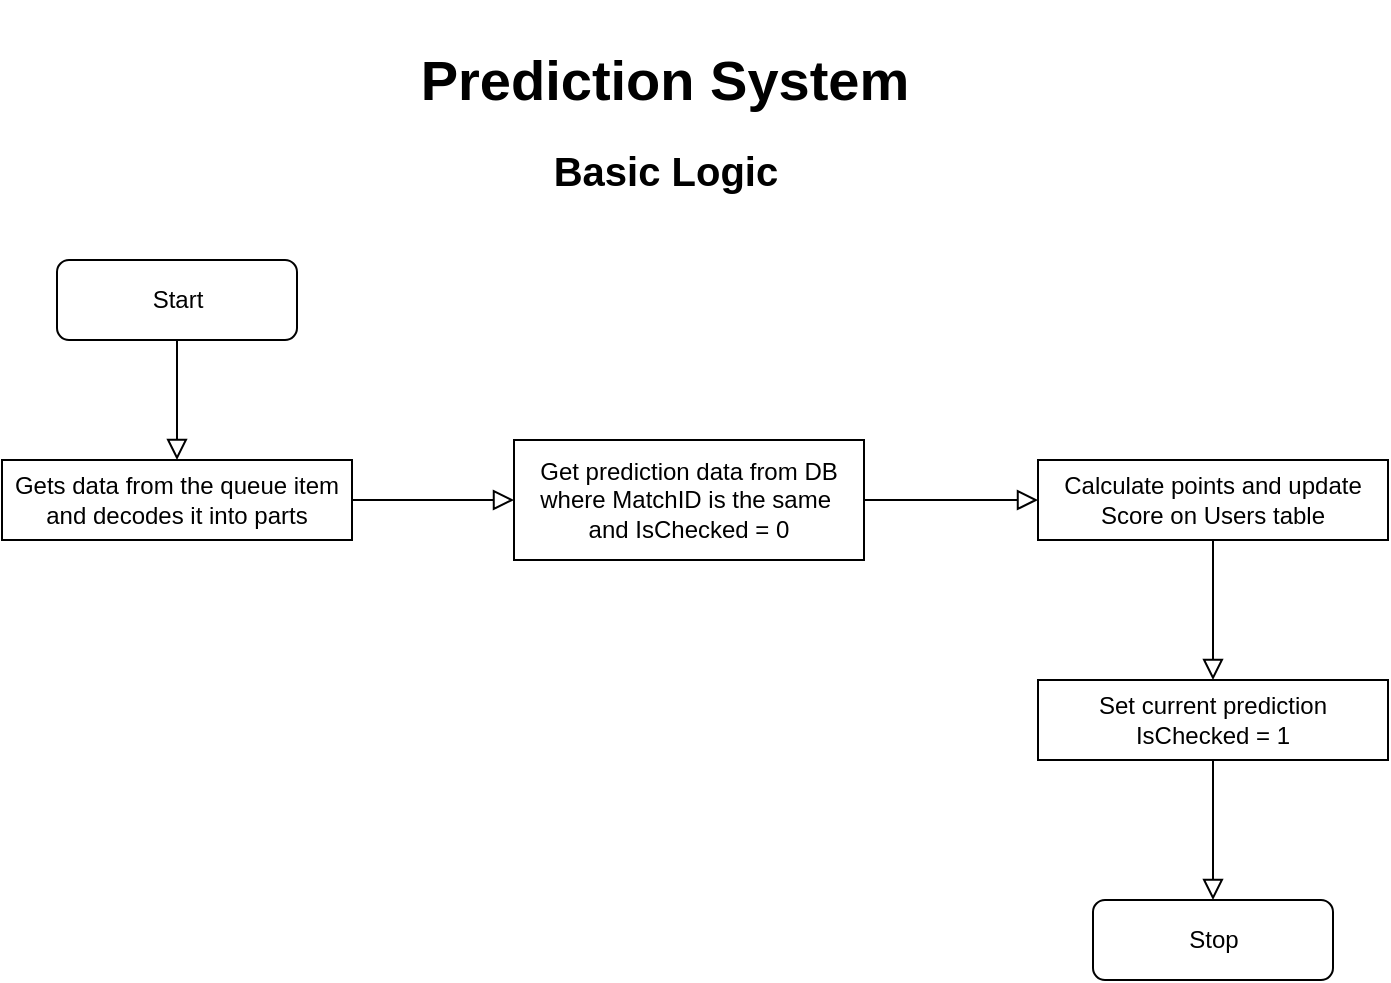 <mxfile version="22.1.2" type="device">
  <diagram name="Page-1" id="Vb5jXJoNymonM7LCBHy4">
    <mxGraphModel dx="1219" dy="713" grid="1" gridSize="10" guides="1" tooltips="1" connect="1" arrows="1" fold="1" page="1" pageScale="1" pageWidth="850" pageHeight="1100" math="0" shadow="0">
      <root>
        <mxCell id="0" />
        <mxCell id="1" parent="0" />
        <mxCell id="UyCXfvhDnYrX9cPMyu-F-1" value="" style="rounded=0;html=1;jettySize=auto;orthogonalLoop=1;fontSize=11;endArrow=block;endFill=0;endSize=8;strokeWidth=1;shadow=0;labelBackgroundColor=none;edgeStyle=orthogonalEdgeStyle;entryX=0.5;entryY=0;entryDx=0;entryDy=0;" edge="1" parent="1" source="UyCXfvhDnYrX9cPMyu-F-2" target="UyCXfvhDnYrX9cPMyu-F-5">
          <mxGeometry relative="1" as="geometry">
            <mxPoint x="407" y="270" as="targetPoint" />
          </mxGeometry>
        </mxCell>
        <mxCell id="UyCXfvhDnYrX9cPMyu-F-2" value="Start" style="rounded=1;whiteSpace=wrap;html=1;fontSize=12;glass=0;strokeWidth=1;shadow=0;" vertex="1" parent="1">
          <mxGeometry x="109.5" y="180" width="120" height="40" as="geometry" />
        </mxCell>
        <mxCell id="UyCXfvhDnYrX9cPMyu-F-3" value="&lt;font style=&quot;font-size: 28px;&quot;&gt;&lt;b&gt;Prediction System&lt;/b&gt;&lt;/font&gt;" style="text;strokeColor=none;align=center;fillColor=none;html=1;verticalAlign=middle;whiteSpace=wrap;rounded=0;" vertex="1" parent="1">
          <mxGeometry x="228.75" y="50" width="369" height="80" as="geometry" />
        </mxCell>
        <mxCell id="UyCXfvhDnYrX9cPMyu-F-4" value="&lt;font style=&quot;font-size: 20px;&quot;&gt;&lt;b style=&quot;font-size: 20px;&quot;&gt;Basic Logic&lt;/b&gt;&lt;/font&gt;" style="text;strokeColor=none;align=center;fillColor=none;html=1;verticalAlign=middle;whiteSpace=wrap;rounded=0;fontSize=20;" vertex="1" parent="1">
          <mxGeometry x="289" y="120" width="250" height="30" as="geometry" />
        </mxCell>
        <mxCell id="UyCXfvhDnYrX9cPMyu-F-5" value="Gets data from the queue item and decodes it into parts" style="rounded=0;whiteSpace=wrap;html=1;" vertex="1" parent="1">
          <mxGeometry x="82" y="280" width="175" height="40" as="geometry" />
        </mxCell>
        <mxCell id="UyCXfvhDnYrX9cPMyu-F-6" value="" style="rounded=0;html=1;jettySize=auto;orthogonalLoop=1;fontSize=11;endArrow=block;endFill=0;endSize=8;strokeWidth=1;shadow=0;labelBackgroundColor=none;edgeStyle=orthogonalEdgeStyle;exitX=1;exitY=0.5;exitDx=0;exitDy=0;entryX=0;entryY=0.5;entryDx=0;entryDy=0;" edge="1" parent="1" source="UyCXfvhDnYrX9cPMyu-F-5" target="UyCXfvhDnYrX9cPMyu-F-11">
          <mxGeometry relative="1" as="geometry">
            <mxPoint x="406.82" y="310" as="sourcePoint" />
            <mxPoint x="352" y="300" as="targetPoint" />
          </mxGeometry>
        </mxCell>
        <mxCell id="UyCXfvhDnYrX9cPMyu-F-11" value="Get prediction data from DB where MatchID is the same&amp;nbsp; &lt;br&gt;and IsChecked = 0" style="rounded=0;whiteSpace=wrap;html=1;" vertex="1" parent="1">
          <mxGeometry x="338" y="270" width="175" height="60" as="geometry" />
        </mxCell>
        <mxCell id="UyCXfvhDnYrX9cPMyu-F-27" value="" style="rounded=0;html=1;jettySize=auto;orthogonalLoop=1;fontSize=11;endArrow=block;endFill=0;endSize=8;strokeWidth=1;shadow=0;labelBackgroundColor=none;edgeStyle=orthogonalEdgeStyle;exitX=1;exitY=0.5;exitDx=0;exitDy=0;" edge="1" parent="1" source="UyCXfvhDnYrX9cPMyu-F-11">
          <mxGeometry relative="1" as="geometry">
            <mxPoint x="530" y="299.76" as="sourcePoint" />
            <mxPoint x="600" y="300" as="targetPoint" />
          </mxGeometry>
        </mxCell>
        <mxCell id="UyCXfvhDnYrX9cPMyu-F-31" style="edgeStyle=orthogonalEdgeStyle;rounded=0;orthogonalLoop=1;jettySize=auto;html=1;exitX=0.5;exitY=1;exitDx=0;exitDy=0;endArrow=block;endFill=0;endSize=8;" edge="1" parent="1" source="UyCXfvhDnYrX9cPMyu-F-28" target="UyCXfvhDnYrX9cPMyu-F-30">
          <mxGeometry relative="1" as="geometry" />
        </mxCell>
        <mxCell id="UyCXfvhDnYrX9cPMyu-F-28" value="Calculate points and update Score on Users table" style="rounded=0;whiteSpace=wrap;html=1;" vertex="1" parent="1">
          <mxGeometry x="600" y="280" width="175" height="40" as="geometry" />
        </mxCell>
        <mxCell id="UyCXfvhDnYrX9cPMyu-F-33" style="edgeStyle=orthogonalEdgeStyle;rounded=0;orthogonalLoop=1;jettySize=auto;html=1;exitX=0.5;exitY=1;exitDx=0;exitDy=0;endArrow=block;endFill=0;endSize=8;" edge="1" parent="1" source="UyCXfvhDnYrX9cPMyu-F-30" target="UyCXfvhDnYrX9cPMyu-F-32">
          <mxGeometry relative="1" as="geometry" />
        </mxCell>
        <mxCell id="UyCXfvhDnYrX9cPMyu-F-30" value="Set current prediction IsChecked = 1" style="rounded=0;whiteSpace=wrap;html=1;" vertex="1" parent="1">
          <mxGeometry x="600" y="390" width="175" height="40" as="geometry" />
        </mxCell>
        <mxCell id="UyCXfvhDnYrX9cPMyu-F-32" value="Stop" style="rounded=1;whiteSpace=wrap;html=1;fontSize=12;glass=0;strokeWidth=1;shadow=0;" vertex="1" parent="1">
          <mxGeometry x="627.5" y="500" width="120" height="40" as="geometry" />
        </mxCell>
      </root>
    </mxGraphModel>
  </diagram>
</mxfile>
